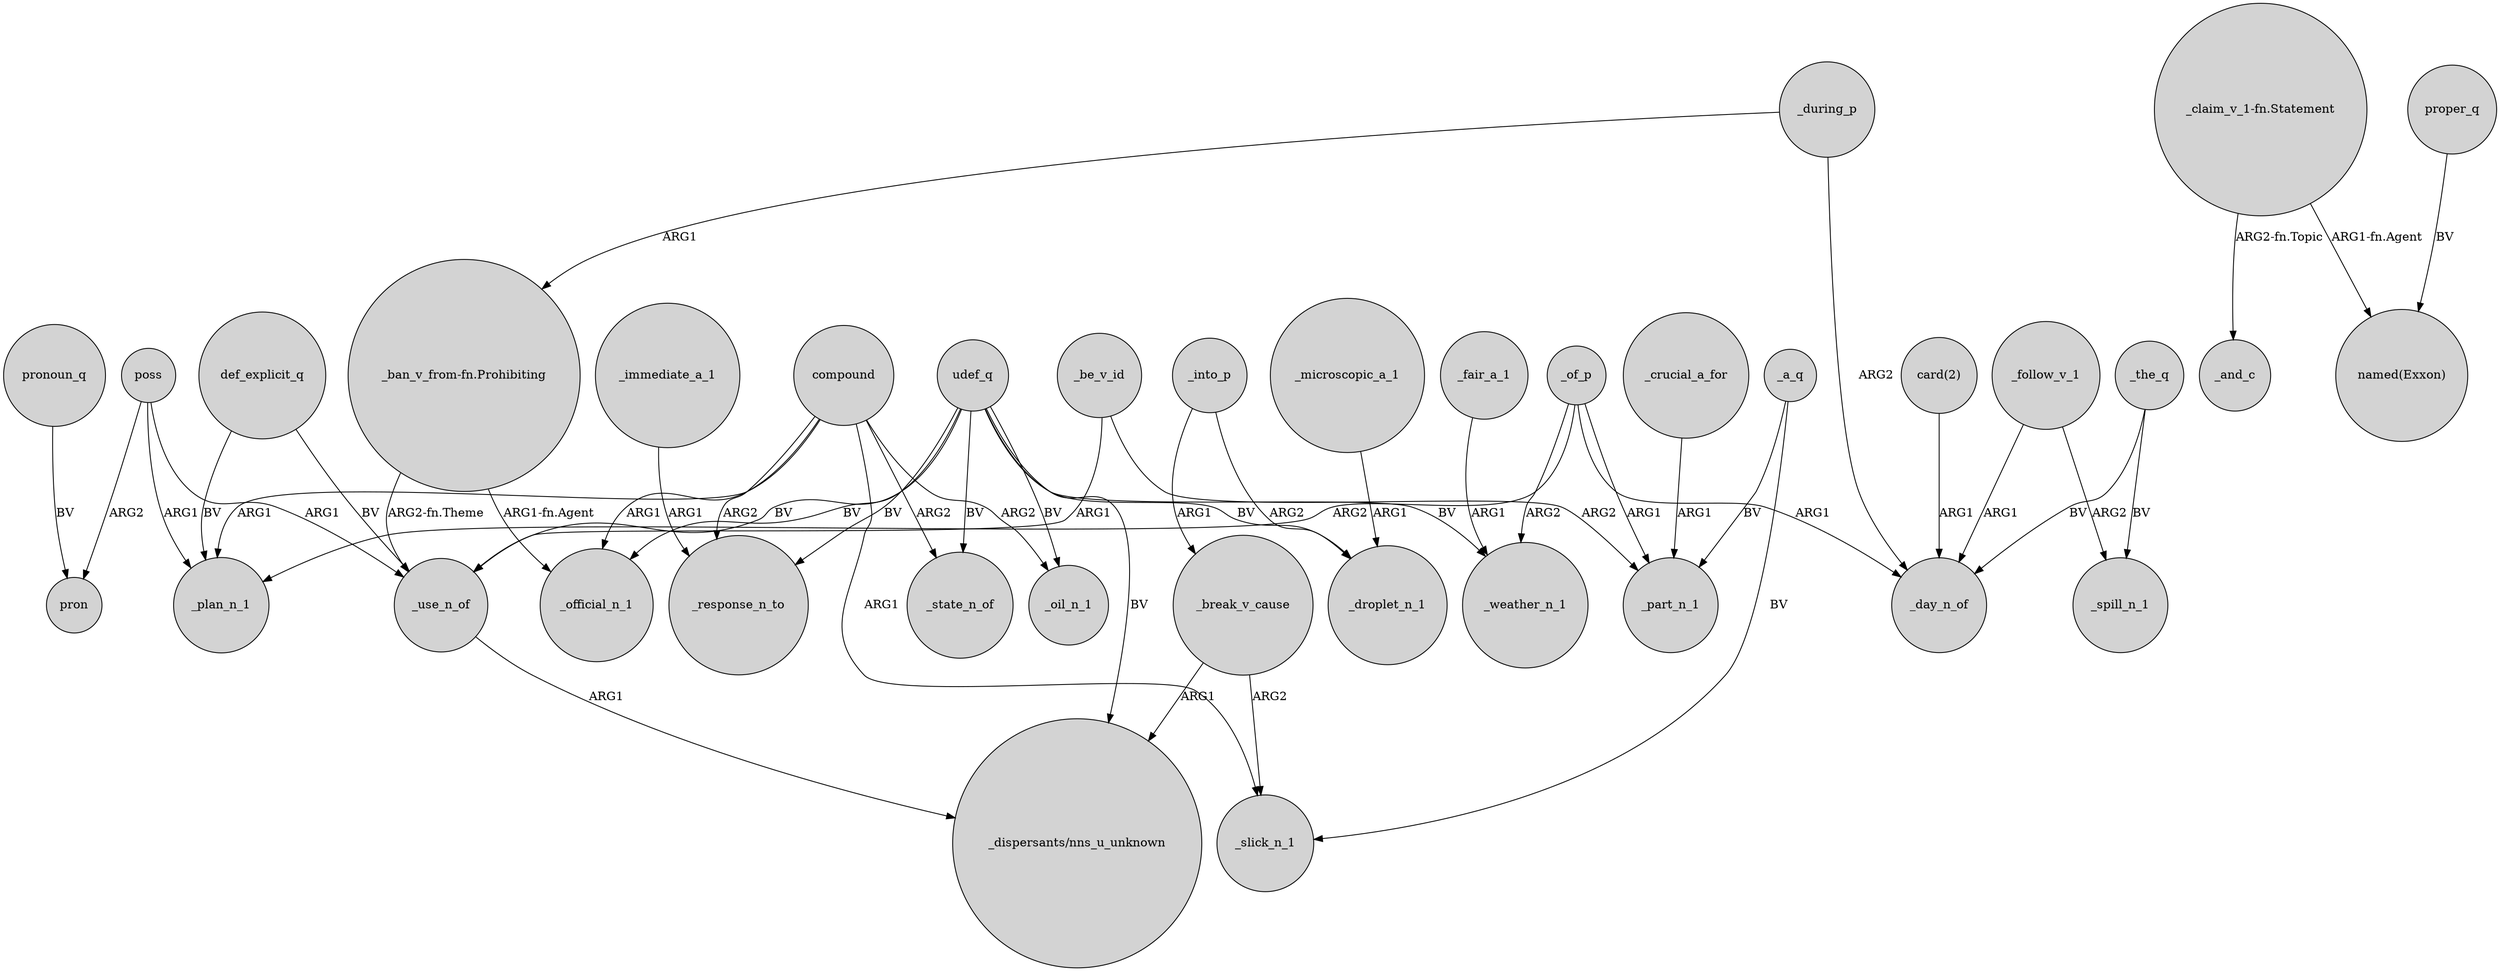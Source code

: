 digraph {
	node [shape=circle style=filled]
	poss -> _plan_n_1 [label=ARG1]
	_use_n_of -> "_dispersants/nns_u_unknown" [label=ARG1]
	"_claim_v_1-fn.Statement" -> "named(Exxon)" [label="ARG1-fn.Agent"]
	"_claim_v_1-fn.Statement" -> _and_c [label="ARG2-fn.Topic"]
	"card(2)" -> _day_n_of [label=ARG1]
	"_ban_v_from-fn.Prohibiting" -> _official_n_1 [label="ARG1-fn.Agent"]
	poss -> pron [label=ARG2]
	poss -> _use_n_of [label=ARG1]
	compound -> _slick_n_1 [label=ARG1]
	_during_p -> _day_n_of [label=ARG2]
	_of_p -> _weather_n_1 [label=ARG2]
	proper_q -> "named(Exxon)" [label=BV]
	udef_q -> _use_n_of [label=BV]
	udef_q -> _state_n_of [label=BV]
	_a_q -> _slick_n_1 [label=BV]
	def_explicit_q -> _plan_n_1 [label=BV]
	compound -> _state_n_of [label=ARG2]
	compound -> _plan_n_1 [label=ARG1]
	_fair_a_1 -> _weather_n_1 [label=ARG1]
	_follow_v_1 -> _day_n_of [label=ARG1]
	_microscopic_a_1 -> _droplet_n_1 [label=ARG1]
	udef_q -> "_dispersants/nns_u_unknown" [label=BV]
	_of_p -> _part_n_1 [label=ARG1]
	udef_q -> _weather_n_1 [label=BV]
	_during_p -> "_ban_v_from-fn.Prohibiting" [label=ARG1]
	_the_q -> _day_n_of [label=BV]
	compound -> _oil_n_1 [label=ARG2]
	pronoun_q -> pron [label=BV]
	_be_v_id -> _part_n_1 [label=ARG2]
	_immediate_a_1 -> _response_n_to [label=ARG1]
	def_explicit_q -> _use_n_of [label=BV]
	udef_q -> _official_n_1 [label=BV]
	_follow_v_1 -> _spill_n_1 [label=ARG2]
	_into_p -> _droplet_n_1 [label=ARG2]
	_the_q -> _spill_n_1 [label=BV]
	_of_p -> _day_n_of [label=ARG1]
	"_ban_v_from-fn.Prohibiting" -> _use_n_of [label="ARG2-fn.Theme"]
	udef_q -> _oil_n_1 [label=BV]
	_be_v_id -> _use_n_of [label=ARG1]
	compound -> _response_n_to [label=ARG2]
	compound -> _official_n_1 [label=ARG1]
	_into_p -> _break_v_cause [label=ARG1]
	_break_v_cause -> _slick_n_1 [label=ARG2]
	_of_p -> _plan_n_1 [label=ARG2]
	_a_q -> _part_n_1 [label=BV]
	_crucial_a_for -> _part_n_1 [label=ARG1]
	udef_q -> _response_n_to [label=BV]
	udef_q -> _droplet_n_1 [label=BV]
	_break_v_cause -> "_dispersants/nns_u_unknown" [label=ARG1]
}

